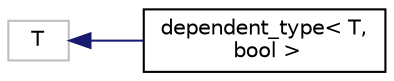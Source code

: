 digraph "Graphical Class Hierarchy"
{
 // LATEX_PDF_SIZE
  bgcolor="transparent";
  edge [fontname="Helvetica",fontsize="10",labelfontname="Helvetica",labelfontsize="10"];
  node [fontname="Helvetica",fontsize="10",shape=record];
  rankdir="LR";
  Node291 [label="T",height=0.2,width=0.4,color="grey75",tooltip=" "];
  Node291 -> Node0 [dir="back",color="midnightblue",fontsize="10",style="solid",fontname="Helvetica"];
  Node0 [label="dependent_type\< T,\l bool \>",height=0.2,width=0.4,color="black",URL="$structutils_1_1dependent__type.html",tooltip=" "];
}
